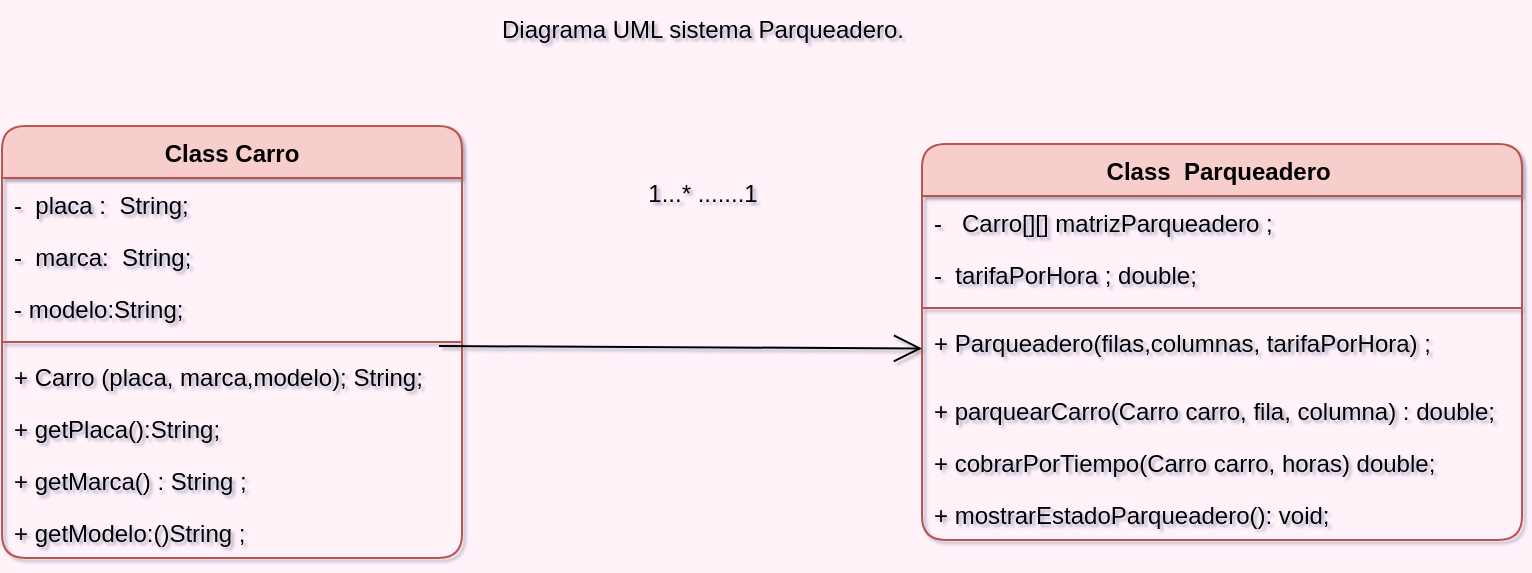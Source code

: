 <mxfile version="21.6.8" type="github">
  <diagram name="Página-1" id="BYGqut1vgri4-7DsjM6v">
    <mxGraphModel dx="1222" dy="601" grid="1" gridSize="10" guides="1" tooltips="1" connect="1" arrows="1" fold="1" page="1" pageScale="1" pageWidth="980" pageHeight="1390" background="#FFF2F9" math="0" shadow="1">
      <root>
        <mxCell id="0" />
        <mxCell id="1" parent="0" />
        <mxCell id="ZVzlG-HeOU7Pa4IfHeLb-1" value="Class&amp;nbsp;Carro" style="swimlane;fontStyle=1;align=center;verticalAlign=top;childLayout=stackLayout;horizontal=1;startSize=26;horizontalStack=0;resizeParent=1;resizeParentMax=0;resizeLast=0;collapsible=1;marginBottom=0;whiteSpace=wrap;html=1;rounded=1;labelBackgroundColor=none;fillColor=#f8cecc;strokeColor=#b85450;swimlaneLine=1;" vertex="1" parent="1">
          <mxGeometry x="70" y="71" width="230" height="216" as="geometry" />
        </mxCell>
        <mxCell id="ZVzlG-HeOU7Pa4IfHeLb-2" value="-&amp;nbsp;&amp;nbsp;placa :&amp;nbsp;&amp;nbsp;String;" style="text;strokeColor=none;fillColor=none;align=left;verticalAlign=top;spacingLeft=4;spacingRight=4;overflow=hidden;rotatable=0;points=[[0,0.5],[1,0.5]];portConstraint=eastwest;whiteSpace=wrap;html=1;" vertex="1" parent="ZVzlG-HeOU7Pa4IfHeLb-1">
          <mxGeometry y="26" width="230" height="26" as="geometry" />
        </mxCell>
        <mxCell id="ZVzlG-HeOU7Pa4IfHeLb-6" value="-&amp;nbsp;&amp;nbsp;marca:&amp;nbsp;&amp;nbsp;String;" style="text;strokeColor=none;fillColor=none;align=left;verticalAlign=top;spacingLeft=4;spacingRight=4;overflow=hidden;rotatable=0;points=[[0,0.5],[1,0.5]];portConstraint=eastwest;whiteSpace=wrap;html=1;" vertex="1" parent="ZVzlG-HeOU7Pa4IfHeLb-1">
          <mxGeometry y="52" width="230" height="26" as="geometry" />
        </mxCell>
        <mxCell id="ZVzlG-HeOU7Pa4IfHeLb-5" value="- modelo:String;" style="text;strokeColor=none;fillColor=none;align=left;verticalAlign=top;spacingLeft=4;spacingRight=4;overflow=hidden;rotatable=0;points=[[0,0.5],[1,0.5]];portConstraint=eastwest;whiteSpace=wrap;html=1;" vertex="1" parent="ZVzlG-HeOU7Pa4IfHeLb-1">
          <mxGeometry y="78" width="230" height="26" as="geometry" />
        </mxCell>
        <mxCell id="ZVzlG-HeOU7Pa4IfHeLb-3" value="" style="line;strokeWidth=1;fillColor=none;align=left;verticalAlign=middle;spacingTop=-1;spacingLeft=3;spacingRight=3;rotatable=0;labelPosition=right;points=[];portConstraint=eastwest;strokeColor=inherit;" vertex="1" parent="ZVzlG-HeOU7Pa4IfHeLb-1">
          <mxGeometry y="104" width="230" height="8" as="geometry" />
        </mxCell>
        <mxCell id="ZVzlG-HeOU7Pa4IfHeLb-4" value="+ Carro (placa, marca,modelo); String;&amp;nbsp;" style="text;strokeColor=none;fillColor=none;align=left;verticalAlign=top;spacingLeft=4;spacingRight=4;overflow=hidden;rotatable=0;points=[[0,0.5],[1,0.5]];portConstraint=eastwest;whiteSpace=wrap;html=1;" vertex="1" parent="ZVzlG-HeOU7Pa4IfHeLb-1">
          <mxGeometry y="112" width="230" height="26" as="geometry" />
        </mxCell>
        <mxCell id="ZVzlG-HeOU7Pa4IfHeLb-9" value="+&amp;nbsp;getPlaca():String;" style="text;strokeColor=none;fillColor=none;align=left;verticalAlign=top;spacingLeft=4;spacingRight=4;overflow=hidden;rotatable=0;points=[[0,0.5],[1,0.5]];portConstraint=eastwest;whiteSpace=wrap;html=1;" vertex="1" parent="ZVzlG-HeOU7Pa4IfHeLb-1">
          <mxGeometry y="138" width="230" height="26" as="geometry" />
        </mxCell>
        <mxCell id="ZVzlG-HeOU7Pa4IfHeLb-8" value="+&amp;nbsp;getMarca() : String ;&amp;nbsp;" style="text;strokeColor=none;fillColor=none;align=left;verticalAlign=top;spacingLeft=4;spacingRight=4;overflow=hidden;rotatable=0;points=[[0,0.5],[1,0.5]];portConstraint=eastwest;whiteSpace=wrap;html=1;" vertex="1" parent="ZVzlG-HeOU7Pa4IfHeLb-1">
          <mxGeometry y="164" width="230" height="26" as="geometry" />
        </mxCell>
        <mxCell id="ZVzlG-HeOU7Pa4IfHeLb-11" value="+ getModelo:()String ;" style="text;strokeColor=none;fillColor=none;align=left;verticalAlign=top;spacingLeft=4;spacingRight=4;overflow=hidden;rotatable=0;points=[[0,0.5],[1,0.5]];portConstraint=eastwest;whiteSpace=wrap;html=1;" vertex="1" parent="ZVzlG-HeOU7Pa4IfHeLb-1">
          <mxGeometry y="190" width="230" height="26" as="geometry" />
        </mxCell>
        <mxCell id="ZVzlG-HeOU7Pa4IfHeLb-10" value="1...* .......1" style="text;html=1;align=center;verticalAlign=middle;resizable=0;points=[];autosize=1;strokeColor=none;fillColor=none;" vertex="1" parent="1">
          <mxGeometry x="380" y="90" width="80" height="30" as="geometry" />
        </mxCell>
        <mxCell id="ZVzlG-HeOU7Pa4IfHeLb-19" value="Class&amp;nbsp;&amp;nbsp;Parqueadero&amp;nbsp;" style="swimlane;fontStyle=1;align=center;verticalAlign=top;childLayout=stackLayout;horizontal=1;startSize=26;horizontalStack=0;resizeParent=1;resizeParentMax=0;resizeLast=0;collapsible=1;marginBottom=0;whiteSpace=wrap;html=1;rounded=1;fillColor=#f8cecc;strokeColor=#b85450;" vertex="1" parent="1">
          <mxGeometry x="530" y="80" width="300" height="198" as="geometry" />
        </mxCell>
        <mxCell id="ZVzlG-HeOU7Pa4IfHeLb-20" value="-&amp;nbsp; &amp;nbsp;Carro[][] matrizParqueadero ;" style="text;strokeColor=none;fillColor=none;align=left;verticalAlign=top;spacingLeft=4;spacingRight=4;overflow=hidden;rotatable=0;points=[[0,0.5],[1,0.5]];portConstraint=eastwest;whiteSpace=wrap;html=1;" vertex="1" parent="ZVzlG-HeOU7Pa4IfHeLb-19">
          <mxGeometry y="26" width="300" height="26" as="geometry" />
        </mxCell>
        <mxCell id="ZVzlG-HeOU7Pa4IfHeLb-21" value="-&amp;nbsp; tarifaPorHora ; double;" style="text;strokeColor=none;fillColor=none;align=left;verticalAlign=top;spacingLeft=4;spacingRight=4;overflow=hidden;rotatable=0;points=[[0,0.5],[1,0.5]];portConstraint=eastwest;whiteSpace=wrap;html=1;" vertex="1" parent="ZVzlG-HeOU7Pa4IfHeLb-19">
          <mxGeometry y="52" width="300" height="26" as="geometry" />
        </mxCell>
        <mxCell id="ZVzlG-HeOU7Pa4IfHeLb-23" value="" style="line;strokeWidth=1;fillColor=none;align=left;verticalAlign=middle;spacingTop=-1;spacingLeft=3;spacingRight=3;rotatable=0;labelPosition=right;points=[];portConstraint=eastwest;strokeColor=inherit;" vertex="1" parent="ZVzlG-HeOU7Pa4IfHeLb-19">
          <mxGeometry y="78" width="300" height="8" as="geometry" />
        </mxCell>
        <mxCell id="ZVzlG-HeOU7Pa4IfHeLb-24" value="+&amp;nbsp;Parqueadero(filas,columnas, tarifaPorHora) ;" style="text;strokeColor=none;fillColor=none;align=left;verticalAlign=top;spacingLeft=4;spacingRight=4;overflow=hidden;rotatable=0;points=[[0,0.5],[1,0.5]];portConstraint=eastwest;whiteSpace=wrap;html=1;" vertex="1" parent="ZVzlG-HeOU7Pa4IfHeLb-19">
          <mxGeometry y="86" width="300" height="34" as="geometry" />
        </mxCell>
        <mxCell id="ZVzlG-HeOU7Pa4IfHeLb-25" value="+&amp;nbsp;parquearCarro(Carro carro, fila, columna) : double;" style="text;strokeColor=none;fillColor=none;align=left;verticalAlign=top;spacingLeft=4;spacingRight=4;overflow=hidden;rotatable=0;points=[[0,0.5],[1,0.5]];portConstraint=eastwest;whiteSpace=wrap;html=1;" vertex="1" parent="ZVzlG-HeOU7Pa4IfHeLb-19">
          <mxGeometry y="120" width="300" height="26" as="geometry" />
        </mxCell>
        <mxCell id="ZVzlG-HeOU7Pa4IfHeLb-26" value="+&amp;nbsp;cobrarPorTiempo(Carro carro, horas) double;" style="text;strokeColor=none;fillColor=none;align=left;verticalAlign=top;spacingLeft=4;spacingRight=4;overflow=hidden;rotatable=0;points=[[0,0.5],[1,0.5]];portConstraint=eastwest;whiteSpace=wrap;html=1;" vertex="1" parent="ZVzlG-HeOU7Pa4IfHeLb-19">
          <mxGeometry y="146" width="300" height="26" as="geometry" />
        </mxCell>
        <mxCell id="ZVzlG-HeOU7Pa4IfHeLb-27" value="+&amp;nbsp;mostrarEstadoParqueadero(): void;" style="text;strokeColor=none;fillColor=none;align=left;verticalAlign=top;spacingLeft=4;spacingRight=4;overflow=hidden;rotatable=0;points=[[0,0.5],[1,0.5]];portConstraint=eastwest;whiteSpace=wrap;html=1;" vertex="1" parent="ZVzlG-HeOU7Pa4IfHeLb-19">
          <mxGeometry y="172" width="300" height="26" as="geometry" />
        </mxCell>
        <mxCell id="ZVzlG-HeOU7Pa4IfHeLb-38" value="" style="endArrow=open;endFill=1;endSize=12;html=1;rounded=0;exitX=0.95;exitY=0.751;exitDx=0;exitDy=0;exitPerimeter=0;" edge="1" parent="1" source="ZVzlG-HeOU7Pa4IfHeLb-3" target="ZVzlG-HeOU7Pa4IfHeLb-24">
          <mxGeometry width="160" relative="1" as="geometry">
            <mxPoint x="330" y="180" as="sourcePoint" />
            <mxPoint x="490" y="180" as="targetPoint" />
          </mxGeometry>
        </mxCell>
        <mxCell id="ZVzlG-HeOU7Pa4IfHeLb-40" value="Diagrama UML sistema Parqueadero." style="text;html=1;align=center;verticalAlign=middle;resizable=0;points=[];autosize=1;strokeColor=none;fillColor=none;" vertex="1" parent="1">
          <mxGeometry x="310" y="8" width="220" height="30" as="geometry" />
        </mxCell>
      </root>
    </mxGraphModel>
  </diagram>
</mxfile>
